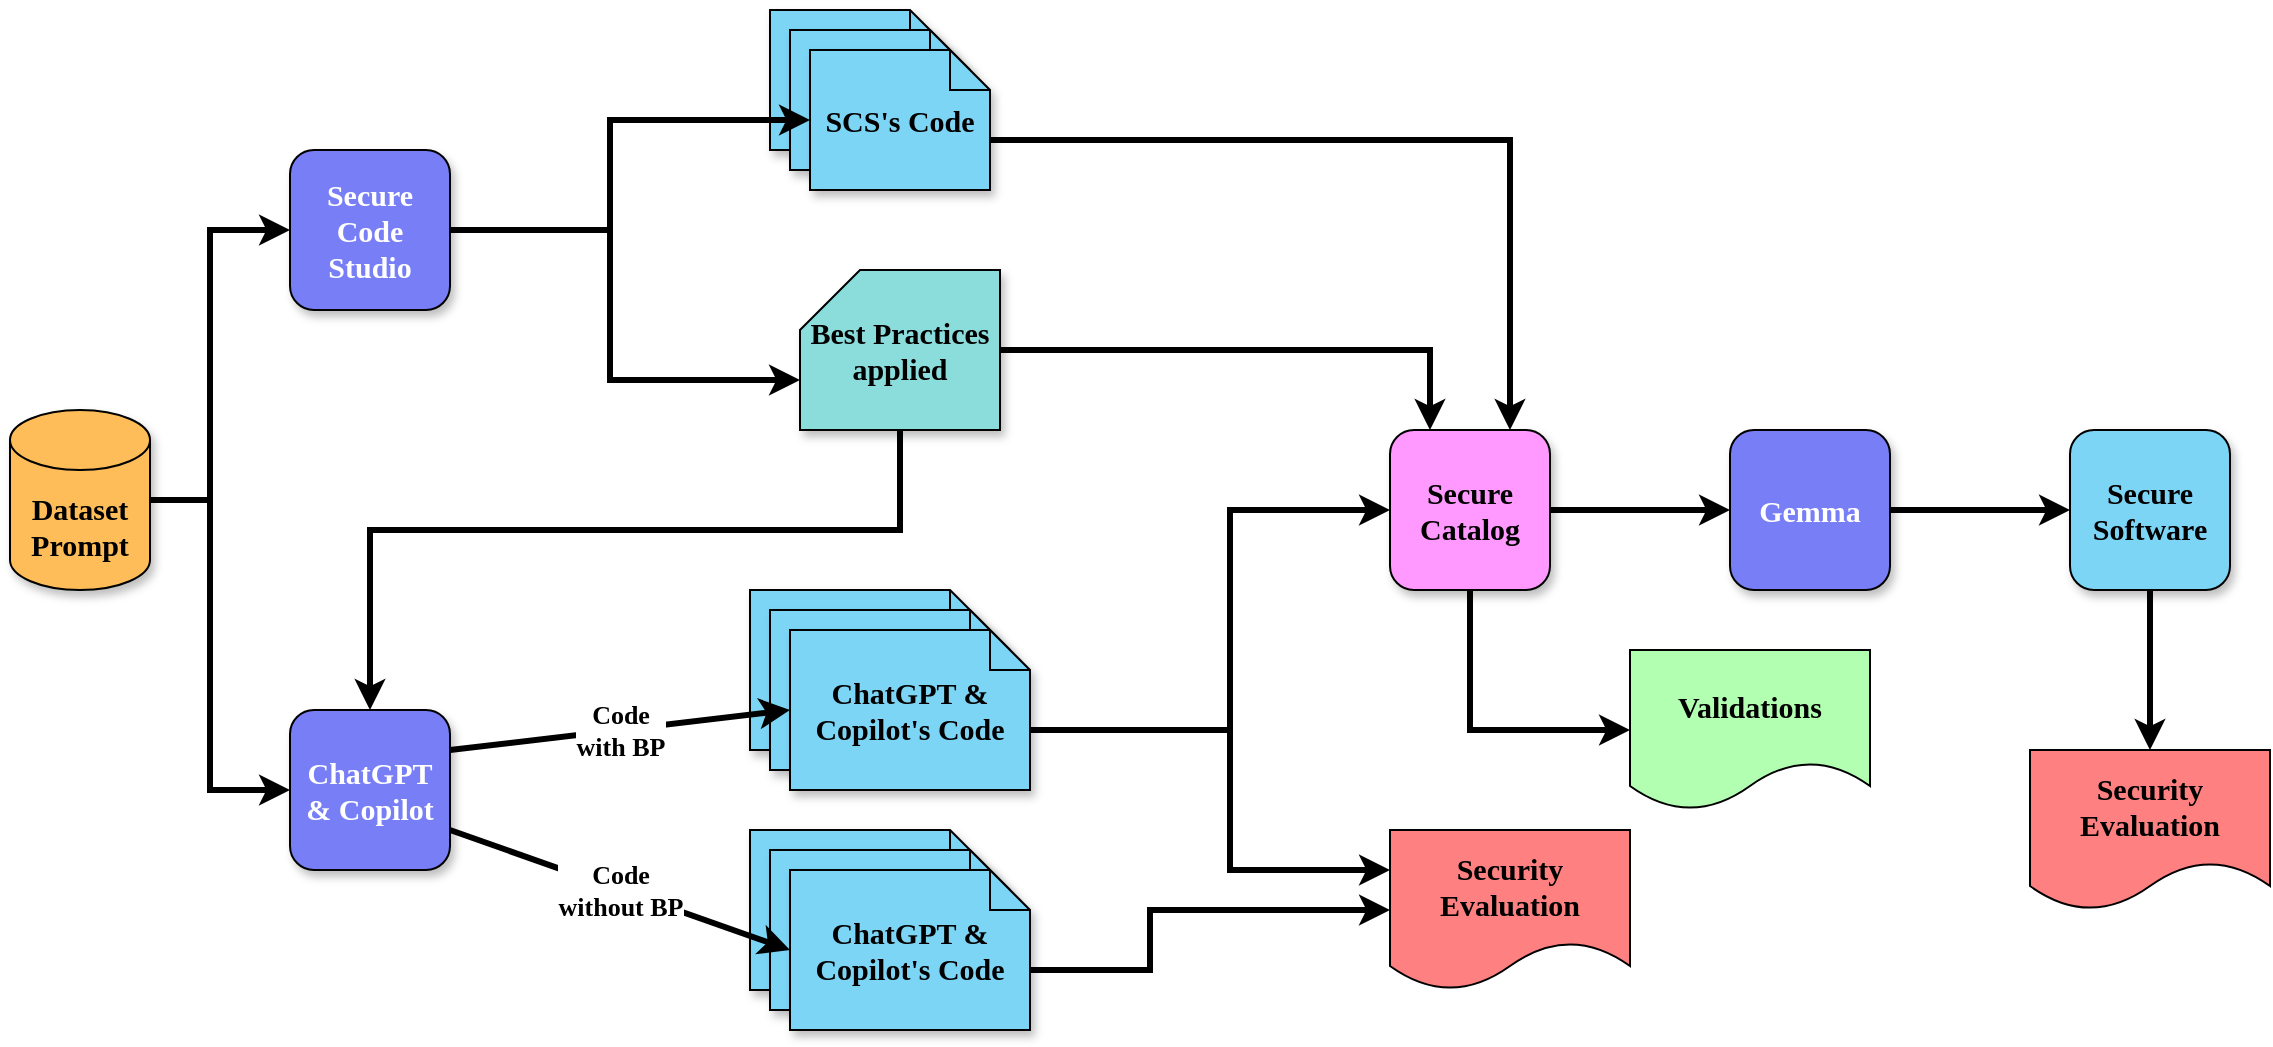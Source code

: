 <mxfile version="24.7.17">
  <diagram name="Pagina-1" id="L_QRP8urCwcG1CQ1ZGn3">
    <mxGraphModel dx="1165" dy="736" grid="1" gridSize="10" guides="1" tooltips="1" connect="1" arrows="1" fold="1" page="1" pageScale="1" pageWidth="1169" pageHeight="827" background="none" math="0" shadow="0">
      <root>
        <mxCell id="0" />
        <mxCell id="1" parent="0" />
        <mxCell id="BuGoJq52iL_hxvihvPB--1" value="&lt;font style=&quot;font-size: 15px;&quot;&gt;Dataset Prompt&lt;/font&gt;" style="shape=cylinder3;whiteSpace=wrap;html=1;boundedLbl=1;backgroundOutline=1;size=15;rounded=0;fillColor=#ffbd59;shadow=1;fontFamily=Tahoma;fontSize=15;fontStyle=1" parent="1" vertex="1">
          <mxGeometry x="30" y="350" width="70" height="90" as="geometry" />
        </mxCell>
        <mxCell id="BuGoJq52iL_hxvihvPB--2" value="&lt;font style=&quot;font-size: 15px;&quot; color=&quot;#ffffff&quot;&gt;Secure Code Studio&lt;/font&gt;" style="rounded=1;whiteSpace=wrap;html=1;fillColor=#787ff6;shadow=1;fontFamily=Tahoma;fontSize=15;fontStyle=1" parent="1" vertex="1">
          <mxGeometry x="170" y="220" width="80" height="80" as="geometry" />
        </mxCell>
        <mxCell id="BuGoJq52iL_hxvihvPB--3" value="&lt;font style=&quot;font-size: 15px;&quot;&gt;ChatGPT &amp;amp; Copilot&lt;/font&gt;" style="rounded=1;whiteSpace=wrap;html=1;shadow=1;fontColor=#FFFFFF;fillColor=#787ff6;fontFamily=Tahoma;fontSize=15;fontStyle=1" parent="1" vertex="1">
          <mxGeometry x="170" y="500" width="80" height="80" as="geometry" />
        </mxCell>
        <mxCell id="BuGoJq52iL_hxvihvPB--6" value="" style="endArrow=classic;html=1;rounded=0;entryX=0;entryY=0.5;entryDx=0;entryDy=0;fontFamily=Tahoma;fontSize=15;exitX=1;exitY=0.5;exitDx=0;exitDy=0;exitPerimeter=0;strokeWidth=3;" parent="1" source="BuGoJq52iL_hxvihvPB--1" target="BuGoJq52iL_hxvihvPB--2" edge="1">
          <mxGeometry width="50" height="50" relative="1" as="geometry">
            <mxPoint x="100" y="360" as="sourcePoint" />
            <mxPoint x="200" y="304" as="targetPoint" />
            <Array as="points">
              <mxPoint x="130" y="395" />
              <mxPoint x="130" y="260" />
            </Array>
          </mxGeometry>
        </mxCell>
        <mxCell id="BuGoJq52iL_hxvihvPB--7" value="" style="endArrow=classic;html=1;rounded=0;exitX=1;exitY=0.5;exitDx=0;exitDy=0;exitPerimeter=0;entryX=0;entryY=0.5;entryDx=0;entryDy=0;fontFamily=Tahoma;fontSize=15;strokeWidth=3;" parent="1" source="BuGoJq52iL_hxvihvPB--1" target="BuGoJq52iL_hxvihvPB--3" edge="1">
          <mxGeometry width="50" height="50" relative="1" as="geometry">
            <mxPoint x="580" y="420" as="sourcePoint" />
            <mxPoint x="240" y="370" as="targetPoint" />
            <Array as="points">
              <mxPoint x="130" y="395" />
              <mxPoint x="130" y="540" />
            </Array>
          </mxGeometry>
        </mxCell>
        <mxCell id="BuGoJq52iL_hxvihvPB--9" value="" style="shape=note;size=20;whiteSpace=wrap;html=1;rounded=0;shadow=1;fillColor=#7dd5f6;fontFamily=Tahoma;fontSize=15;fontStyle=1" parent="1" vertex="1">
          <mxGeometry x="410" y="150" width="90" height="70" as="geometry" />
        </mxCell>
        <mxCell id="BuGoJq52iL_hxvihvPB--10" value="&lt;font style=&quot;font-size: 15px;&quot;&gt;Best Practices&lt;/font&gt;&lt;div&gt;&lt;font style=&quot;font-size: 15px;&quot;&gt;applied&lt;/font&gt;&lt;/div&gt;" style="shape=card;whiteSpace=wrap;html=1;rounded=0;shadow=1;fillColor=#8bdddb;fontFamily=Tahoma;fontSize=15;fontStyle=1" parent="1" vertex="1">
          <mxGeometry x="425" y="280" width="100" height="80" as="geometry" />
        </mxCell>
        <mxCell id="BuGoJq52iL_hxvihvPB--11" value="&lt;font style=&quot;font-size: 15px;&quot;&gt;Secure Catalog&lt;/font&gt;" style="rounded=1;whiteSpace=wrap;html=1;shadow=1;fillColor=#FF99FF;fontFamily=Tahoma;fontSize=15;fontStyle=1" parent="1" vertex="1">
          <mxGeometry x="720" y="360" width="80" height="80" as="geometry" />
        </mxCell>
        <mxCell id="BuGoJq52iL_hxvihvPB--14" value="&lt;font style=&quot;font-size: 15px;&quot; color=&quot;#ffffff&quot;&gt;Gemma&lt;/font&gt;" style="rounded=1;whiteSpace=wrap;html=1;glass=0;shadow=1;fillColor=#787FF6;fontFamily=Tahoma;fontSize=15;fontStyle=1" parent="1" vertex="1">
          <mxGeometry x="890" y="360" width="80" height="80" as="geometry" />
        </mxCell>
        <mxCell id="BuGoJq52iL_hxvihvPB--15" value="&lt;font style=&quot;font-size: 15px;&quot;&gt;Secure Software&lt;/font&gt;" style="rounded=1;whiteSpace=wrap;html=1;shadow=1;fillColor=#7DD5F6;fontFamily=Tahoma;fontSize=15;fontStyle=1" parent="1" vertex="1">
          <mxGeometry x="1060" y="360" width="80" height="80" as="geometry" />
        </mxCell>
        <mxCell id="BuGoJq52iL_hxvihvPB--22" value="" style="endArrow=classic;html=1;rounded=0;exitX=1;exitY=0.5;exitDx=0;exitDy=0;entryX=0;entryY=0.5;entryDx=0;entryDy=0;fontFamily=Tahoma;fontSize=15;strokeWidth=3;" parent="1" source="BuGoJq52iL_hxvihvPB--14" target="BuGoJq52iL_hxvihvPB--15" edge="1">
          <mxGeometry width="50" height="50" relative="1" as="geometry">
            <mxPoint x="580" y="420" as="sourcePoint" />
            <mxPoint x="630" y="370" as="targetPoint" />
          </mxGeometry>
        </mxCell>
        <mxCell id="BuGoJq52iL_hxvihvPB--23" value="" style="endArrow=classic;html=1;rounded=0;entryX=0.25;entryY=0;entryDx=0;entryDy=0;fontFamily=Tahoma;fontSize=15;exitX=1;exitY=0.5;exitDx=0;exitDy=0;exitPerimeter=0;strokeWidth=3;" parent="1" source="BuGoJq52iL_hxvihvPB--10" target="BuGoJq52iL_hxvihvPB--11" edge="1">
          <mxGeometry width="50" height="50" relative="1" as="geometry">
            <mxPoint x="489" y="340" as="sourcePoint" />
            <mxPoint x="670" y="480" as="targetPoint" />
            <Array as="points">
              <mxPoint x="740" y="320" />
            </Array>
          </mxGeometry>
        </mxCell>
        <mxCell id="BuGoJq52iL_hxvihvPB--33" value="" style="endArrow=classic;html=1;rounded=0;exitX=1;exitY=0.5;exitDx=0;exitDy=0;entryX=0;entryY=0;entryDx=0;entryDy=55;entryPerimeter=0;fontFamily=Tahoma;fontSize=15;strokeWidth=3;targetPerimeterSpacing=0;" parent="1" source="BuGoJq52iL_hxvihvPB--2" target="BuGoJq52iL_hxvihvPB--10" edge="1">
          <mxGeometry width="50" height="50" relative="1" as="geometry">
            <mxPoint x="640" y="420" as="sourcePoint" />
            <mxPoint x="450" y="290" as="targetPoint" />
            <Array as="points">
              <mxPoint x="330" y="260" />
              <mxPoint x="330" y="335" />
            </Array>
          </mxGeometry>
        </mxCell>
        <mxCell id="_aqFW3fSVP8ixPci-sRK-24" value="&lt;span style=&quot;font-family: Tahoma; font-size: 15px;&quot;&gt;Security Evaluation&lt;/span&gt;" style="shape=document;whiteSpace=wrap;html=1;boundedLbl=1;fillColor=#FF8080;fontStyle=1" parent="1" vertex="1">
          <mxGeometry x="720" y="560" width="120" height="80" as="geometry" />
        </mxCell>
        <mxCell id="_aqFW3fSVP8ixPci-sRK-25" value="&lt;span style=&quot;font-family: Tahoma; font-size: 15px;&quot;&gt;Validations&lt;/span&gt;" style="shape=document;whiteSpace=wrap;html=1;boundedLbl=1;fillColor=#B2FFB2;fontStyle=1" parent="1" vertex="1">
          <mxGeometry x="840" y="470" width="120" height="80" as="geometry" />
        </mxCell>
        <mxCell id="ztLOinJmVwkMlbxt238A-3" value="" style="endArrow=classic;html=1;rounded=0;exitX=0.5;exitY=1;exitDx=0;exitDy=0;entryX=0;entryY=0.5;entryDx=0;entryDy=0;strokeWidth=3;" parent="1" source="BuGoJq52iL_hxvihvPB--11" target="_aqFW3fSVP8ixPci-sRK-25" edge="1">
          <mxGeometry width="50" height="50" relative="1" as="geometry">
            <mxPoint x="558" y="460" as="sourcePoint" />
            <mxPoint x="608" y="410" as="targetPoint" />
            <Array as="points">
              <mxPoint x="760" y="510" />
            </Array>
          </mxGeometry>
        </mxCell>
        <mxCell id="ztLOinJmVwkMlbxt238A-5" value="&lt;font face=&quot;Tahoma&quot; style=&quot;font-size: 15px;&quot;&gt;Security Evaluation&lt;/font&gt;" style="shape=document;whiteSpace=wrap;html=1;boundedLbl=1;fillColor=#FF8080;fontStyle=1" parent="1" vertex="1">
          <mxGeometry x="1040" y="520" width="120" height="80" as="geometry" />
        </mxCell>
        <mxCell id="ztLOinJmVwkMlbxt238A-6" value="" style="endArrow=classic;html=1;rounded=0;exitX=0.5;exitY=1;exitDx=0;exitDy=0;entryX=0.5;entryY=0;entryDx=0;entryDy=0;strokeWidth=3;" parent="1" source="BuGoJq52iL_hxvihvPB--15" target="ztLOinJmVwkMlbxt238A-5" edge="1">
          <mxGeometry width="50" height="50" relative="1" as="geometry">
            <mxPoint x="558" y="460" as="sourcePoint" />
            <mxPoint x="608" y="410" as="targetPoint" />
          </mxGeometry>
        </mxCell>
        <mxCell id="-Qch75GmUZu2UB7ai6wl-1" value="" style="shape=note;size=20;whiteSpace=wrap;html=1;rounded=0;shadow=1;fillColor=#7dd5f6;fontFamily=Tahoma;fontSize=15;fontStyle=1" parent="1" vertex="1">
          <mxGeometry x="420" y="160" width="90" height="70" as="geometry" />
        </mxCell>
        <mxCell id="ztLOinJmVwkMlbxt238A-10" value="" style="endArrow=classic;html=1;rounded=0;exitX=0;exitY=0;exitDx=120;exitDy=50;exitPerimeter=0;entryX=0;entryY=0.5;entryDx=0;entryDy=0;strokeWidth=3;" parent="1" source="0N5BPtMk4Cd2sUjET8Rb-5" target="_aqFW3fSVP8ixPci-sRK-24" edge="1">
          <mxGeometry width="50" height="50" relative="1" as="geometry">
            <mxPoint x="500" y="600" as="sourcePoint" />
            <mxPoint x="600" y="400" as="targetPoint" />
            <Array as="points">
              <mxPoint x="600" y="630" />
              <mxPoint x="600" y="600" />
            </Array>
          </mxGeometry>
        </mxCell>
        <mxCell id="-Qch75GmUZu2UB7ai6wl-2" value="&lt;font style=&quot;font-size: 15px;&quot;&gt;SCS&#39;s Code&lt;/font&gt;" style="shape=note;size=20;whiteSpace=wrap;html=1;rounded=0;shadow=1;fillColor=#7dd5f6;fontFamily=Tahoma;fontSize=15;fontStyle=1" parent="1" vertex="1">
          <mxGeometry x="430" y="170" width="90" height="70" as="geometry" />
        </mxCell>
        <mxCell id="BuGoJq52iL_hxvihvPB--34" value="" style="endArrow=classic;html=1;rounded=0;exitX=1;exitY=0.5;exitDx=0;exitDy=0;fontFamily=Tahoma;fontSize=15;strokeWidth=3;entryX=0;entryY=0.5;entryDx=0;entryDy=0;entryPerimeter=0;" parent="1" source="BuGoJq52iL_hxvihvPB--2" target="-Qch75GmUZu2UB7ai6wl-2" edge="1">
          <mxGeometry width="50" height="50" relative="1" as="geometry">
            <mxPoint x="640" y="420" as="sourcePoint" />
            <mxPoint x="380" y="150" as="targetPoint" />
            <Array as="points">
              <mxPoint x="330" y="260" />
              <mxPoint x="330" y="205" />
            </Array>
          </mxGeometry>
        </mxCell>
        <mxCell id="BuGoJq52iL_hxvihvPB--16" value="" style="endArrow=classic;html=1;rounded=0;entryX=0.75;entryY=0;entryDx=0;entryDy=0;fontFamily=Tahoma;fontSize=15;exitX=0;exitY=0;exitDx=90;exitDy=45;exitPerimeter=0;strokeWidth=3;" parent="1" source="-Qch75GmUZu2UB7ai6wl-2" target="BuGoJq52iL_hxvihvPB--11" edge="1">
          <mxGeometry width="50" height="50" relative="1" as="geometry">
            <mxPoint x="630" y="190" as="sourcePoint" />
            <mxPoint x="640" y="170" as="targetPoint" />
            <Array as="points">
              <mxPoint x="780" y="215" />
            </Array>
          </mxGeometry>
        </mxCell>
        <mxCell id="-Qch75GmUZu2UB7ai6wl-3" value="" style="endArrow=classic;html=1;rounded=0;exitX=0.5;exitY=1;exitDx=0;exitDy=0;exitPerimeter=0;entryX=0.5;entryY=0;entryDx=0;entryDy=0;strokeWidth=3;" parent="1" source="BuGoJq52iL_hxvihvPB--10" target="BuGoJq52iL_hxvihvPB--3" edge="1">
          <mxGeometry width="50" height="50" relative="1" as="geometry">
            <mxPoint x="560" y="450" as="sourcePoint" />
            <mxPoint x="610" y="400" as="targetPoint" />
            <Array as="points">
              <mxPoint x="475" y="410" />
              <mxPoint x="210" y="410" />
            </Array>
          </mxGeometry>
        </mxCell>
        <mxCell id="VfbTLuY6lKh-UDh_lYx1-2" value="" style="shape=note;size=20;whiteSpace=wrap;html=1;rounded=0;shadow=1;fillColor=#7DD5F6;fontFamily=Tahoma;fontSize=15;" parent="1" vertex="1">
          <mxGeometry x="400" y="440" width="120" height="80" as="geometry" />
        </mxCell>
        <mxCell id="VfbTLuY6lKh-UDh_lYx1-9" value="" style="endArrow=classic;html=1;rounded=0;entryX=0;entryY=0.5;entryDx=0;entryDy=0;strokeWidth=3;exitX=0;exitY=0;exitDx=120;exitDy=50;exitPerimeter=0;" parent="1" source="0N5BPtMk4Cd2sUjET8Rb-2" target="BuGoJq52iL_hxvihvPB--11" edge="1">
          <mxGeometry width="50" height="50" relative="1" as="geometry">
            <mxPoint x="530" y="470" as="sourcePoint" />
            <mxPoint x="610" y="350" as="targetPoint" />
            <Array as="points">
              <mxPoint x="640" y="510" />
              <mxPoint x="640" y="400" />
            </Array>
          </mxGeometry>
        </mxCell>
        <mxCell id="VfbTLuY6lKh-UDh_lYx1-10" value="" style="endArrow=classic;html=1;rounded=0;entryX=0;entryY=0.25;entryDx=0;entryDy=0;strokeWidth=3;exitX=0;exitY=0;exitDx=120;exitDy=50;exitPerimeter=0;" parent="1" source="0N5BPtMk4Cd2sUjET8Rb-2" target="_aqFW3fSVP8ixPci-sRK-24" edge="1">
          <mxGeometry width="50" height="50" relative="1" as="geometry">
            <mxPoint x="560" y="450" as="sourcePoint" />
            <mxPoint x="610" y="350" as="targetPoint" />
            <Array as="points">
              <mxPoint x="640" y="510" />
              <mxPoint x="640" y="580" />
            </Array>
          </mxGeometry>
        </mxCell>
        <mxCell id="VfbTLuY6lKh-UDh_lYx1-11" value="" style="endArrow=classic;html=1;rounded=0;entryX=0;entryY=0.5;entryDx=0;entryDy=0;exitX=1;exitY=0.5;exitDx=0;exitDy=0;strokeWidth=3;" parent="1" source="BuGoJq52iL_hxvihvPB--11" target="BuGoJq52iL_hxvihvPB--14" edge="1">
          <mxGeometry width="50" height="50" relative="1" as="geometry">
            <mxPoint x="560" y="400" as="sourcePoint" />
            <mxPoint x="610" y="350" as="targetPoint" />
          </mxGeometry>
        </mxCell>
        <mxCell id="0N5BPtMk4Cd2sUjET8Rb-1" value="" style="shape=note;size=20;whiteSpace=wrap;html=1;rounded=0;shadow=1;fillColor=#7DD5F6;fontFamily=Tahoma;fontSize=15;" vertex="1" parent="1">
          <mxGeometry x="410" y="450" width="120" height="80" as="geometry" />
        </mxCell>
        <mxCell id="0N5BPtMk4Cd2sUjET8Rb-2" value="&lt;font style=&quot;font-size: 15px;&quot;&gt;&lt;b&gt;ChatGPT &amp;amp; Copilot&#39;s Code&lt;/b&gt;&lt;/font&gt;" style="shape=note;size=20;whiteSpace=wrap;html=1;rounded=0;shadow=1;fillColor=#7DD5F6;fontFamily=Tahoma;fontSize=15;" vertex="1" parent="1">
          <mxGeometry x="420" y="460" width="120" height="80" as="geometry" />
        </mxCell>
        <mxCell id="VfbTLuY6lKh-UDh_lYx1-5" value="" style="endArrow=classic;html=1;rounded=0;strokeWidth=3;entryX=0;entryY=0.5;entryDx=0;entryDy=0;entryPerimeter=0;" parent="1" target="0N5BPtMk4Cd2sUjET8Rb-2" edge="1">
          <mxGeometry relative="1" as="geometry">
            <mxPoint x="250" y="520" as="sourcePoint" />
            <mxPoint x="340" y="470" as="targetPoint" />
          </mxGeometry>
        </mxCell>
        <mxCell id="VfbTLuY6lKh-UDh_lYx1-6" value="&lt;font style=&quot;font-size: 13px;&quot; face=&quot;Tahoma&quot;&gt;&lt;b&gt;Code&lt;/b&gt;&lt;/font&gt;&lt;div&gt;&lt;font style=&quot;font-size: 13px;&quot; face=&quot;Tahoma&quot;&gt;&lt;b&gt;with BP&lt;/b&gt;&lt;/font&gt;&lt;/div&gt;" style="edgeLabel;resizable=0;html=1;;align=center;verticalAlign=middle;" parent="VfbTLuY6lKh-UDh_lYx1-5" connectable="0" vertex="1">
          <mxGeometry relative="1" as="geometry" />
        </mxCell>
        <mxCell id="0N5BPtMk4Cd2sUjET8Rb-3" value="" style="shape=note;size=20;whiteSpace=wrap;html=1;rounded=0;shadow=1;fillColor=#7DD5F6;fontFamily=Tahoma;fontSize=15;" vertex="1" parent="1">
          <mxGeometry x="400" y="560" width="120" height="80" as="geometry" />
        </mxCell>
        <mxCell id="0N5BPtMk4Cd2sUjET8Rb-4" value="" style="shape=note;size=20;whiteSpace=wrap;html=1;rounded=0;shadow=1;fillColor=#7DD5F6;fontFamily=Tahoma;fontSize=15;" vertex="1" parent="1">
          <mxGeometry x="410" y="570" width="120" height="80" as="geometry" />
        </mxCell>
        <mxCell id="0N5BPtMk4Cd2sUjET8Rb-5" value="&lt;font style=&quot;font-size: 15px;&quot;&gt;&lt;b&gt;ChatGPT &amp;amp; Copilot&#39;s Code&lt;/b&gt;&lt;/font&gt;" style="shape=note;size=20;whiteSpace=wrap;html=1;rounded=0;shadow=1;fillColor=#7DD5F6;fontFamily=Tahoma;fontSize=15;" vertex="1" parent="1">
          <mxGeometry x="420" y="580" width="120" height="80" as="geometry" />
        </mxCell>
        <mxCell id="VfbTLuY6lKh-UDh_lYx1-7" value="" style="endArrow=classic;html=1;rounded=0;strokeWidth=3;exitX=1;exitY=0.75;exitDx=0;exitDy=0;entryX=0;entryY=0.5;entryDx=0;entryDy=0;entryPerimeter=0;" parent="1" source="BuGoJq52iL_hxvihvPB--3" target="0N5BPtMk4Cd2sUjET8Rb-5" edge="1">
          <mxGeometry relative="1" as="geometry">
            <mxPoint x="260" y="530" as="sourcePoint" />
            <mxPoint x="310" y="650" as="targetPoint" />
          </mxGeometry>
        </mxCell>
        <mxCell id="VfbTLuY6lKh-UDh_lYx1-8" value="&lt;font style=&quot;font-size: 13px;&quot; face=&quot;Tahoma&quot;&gt;&lt;b&gt;Code&lt;/b&gt;&lt;/font&gt;&lt;div&gt;&lt;font style=&quot;font-size: 13px;&quot; face=&quot;Tahoma&quot;&gt;&lt;b&gt;without BP&lt;/b&gt;&lt;/font&gt;&lt;/div&gt;" style="edgeLabel;resizable=0;html=1;;align=center;verticalAlign=middle;" parent="VfbTLuY6lKh-UDh_lYx1-7" connectable="0" vertex="1">
          <mxGeometry relative="1" as="geometry" />
        </mxCell>
      </root>
    </mxGraphModel>
  </diagram>
</mxfile>
